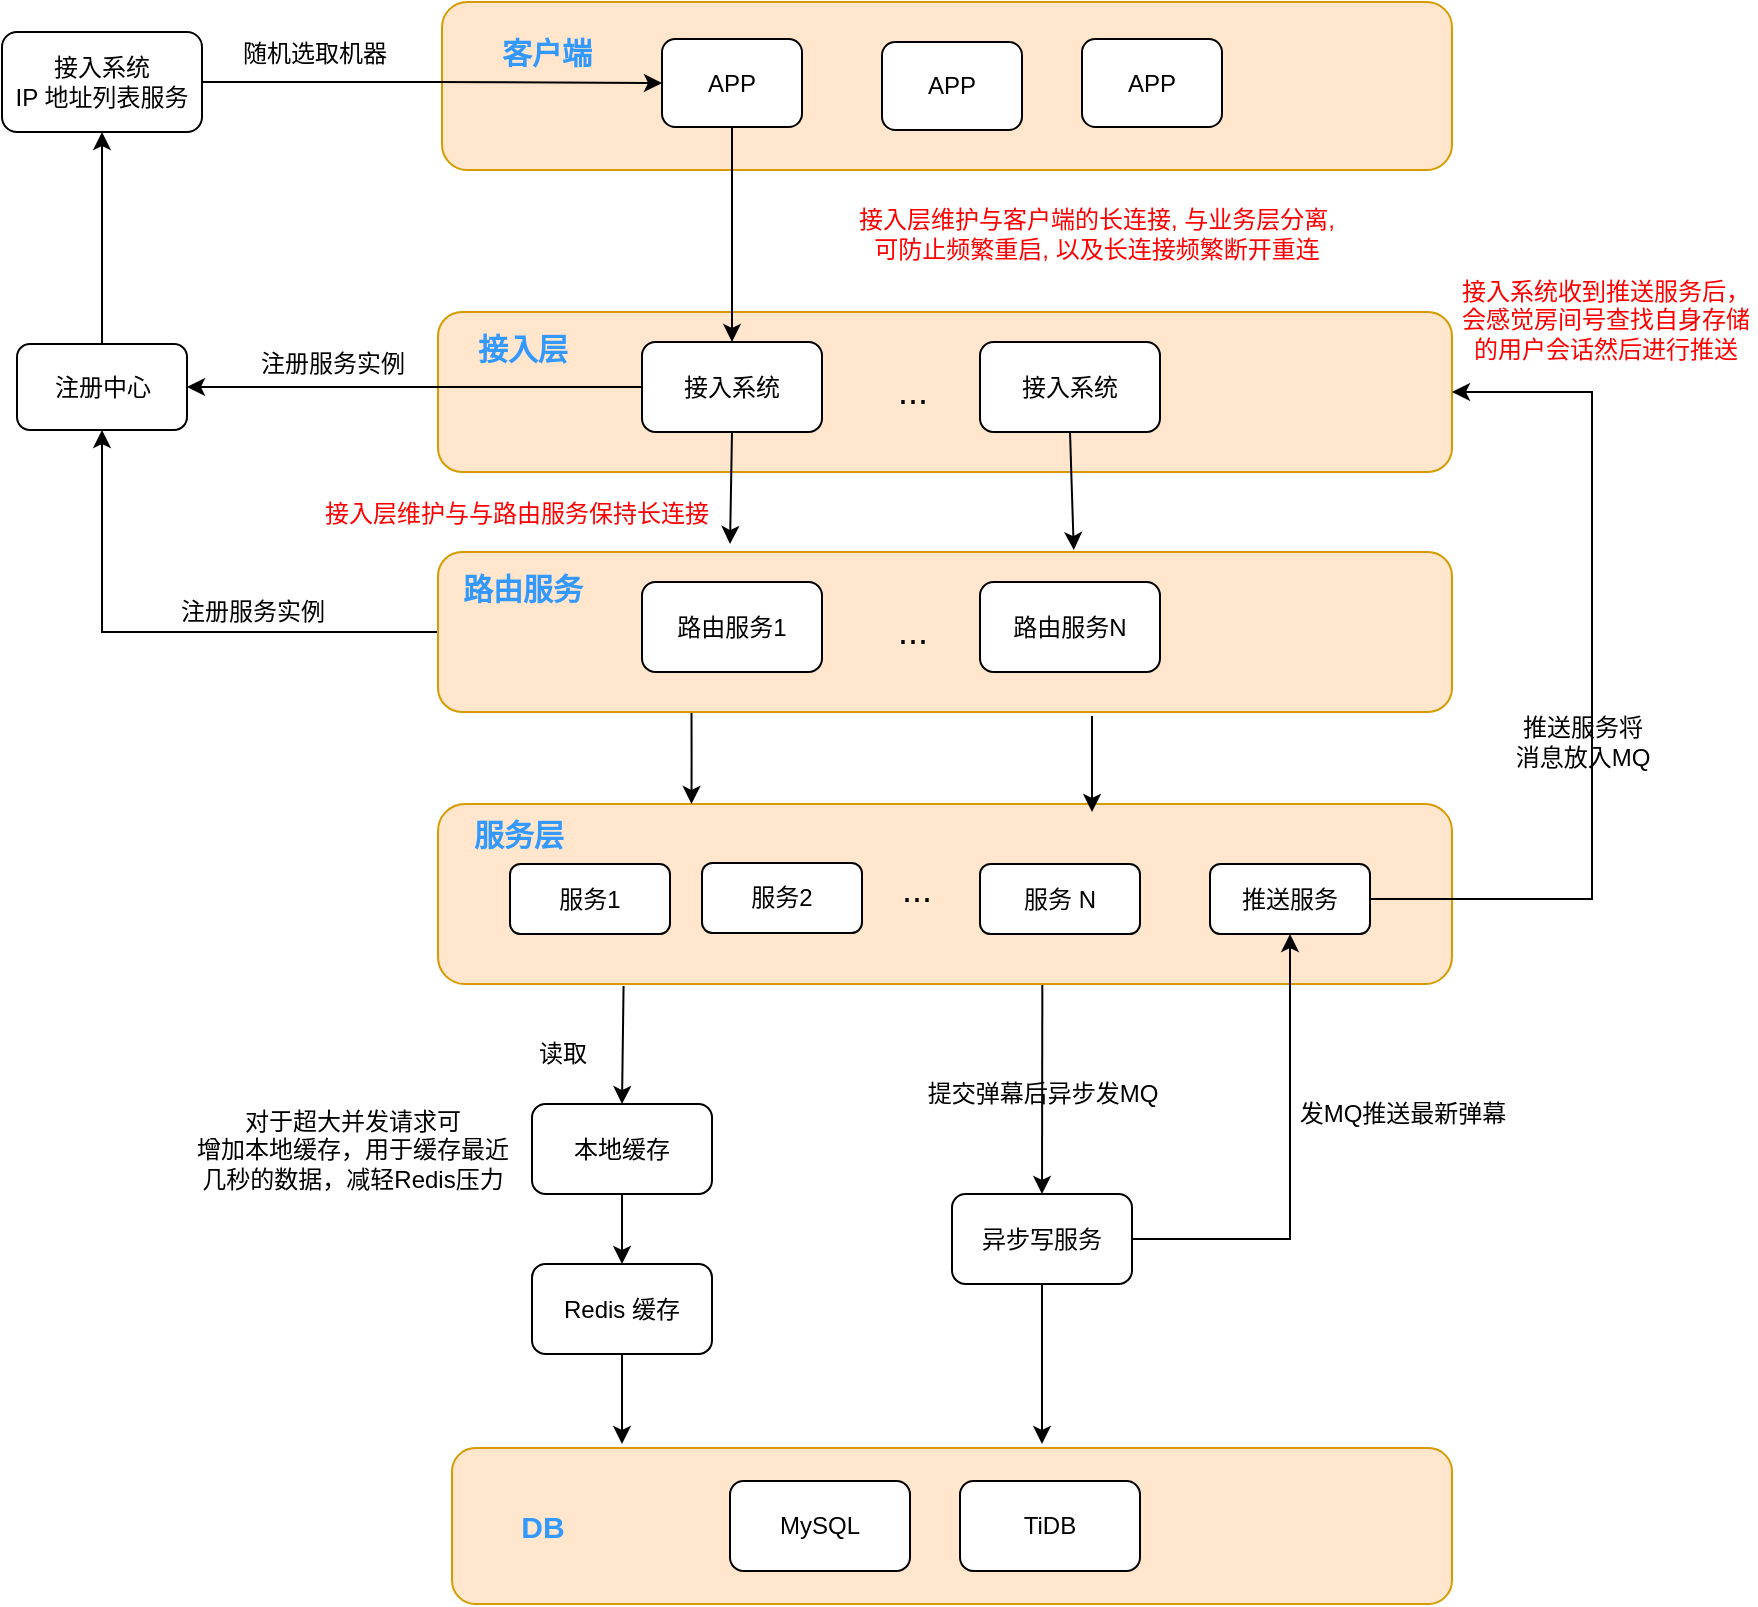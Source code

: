 <mxfile version="21.1.2" type="device">
  <diagram name="第 1 页" id="oY5g7hcKHf5gLau0a9CR">
    <mxGraphModel dx="1699" dy="1403" grid="1" gridSize="10" guides="1" tooltips="1" connect="1" arrows="1" fold="1" page="1" pageScale="1" pageWidth="827" pageHeight="1169" math="0" shadow="0">
      <root>
        <mxCell id="0" />
        <mxCell id="1" parent="0" />
        <mxCell id="tAYXmBa9l25-GKio6JQT-1" value="" style="rounded=1;whiteSpace=wrap;html=1;fillColor=#ffe6cc;strokeColor=#d79b00;" vertex="1" parent="1">
          <mxGeometry x="145" y="245" width="505" height="84" as="geometry" />
        </mxCell>
        <mxCell id="tAYXmBa9l25-GKio6JQT-2" value="" style="rounded=1;whiteSpace=wrap;html=1;fillColor=#ffe6cc;strokeColor=#d79b00;" vertex="1" parent="1">
          <mxGeometry x="143" y="400" width="507" height="80" as="geometry" />
        </mxCell>
        <mxCell id="tAYXmBa9l25-GKio6JQT-33" style="rounded=0;orthogonalLoop=1;jettySize=auto;html=1;exitX=0.5;exitY=1;exitDx=0;exitDy=0;entryX=0.288;entryY=-0.05;entryDx=0;entryDy=0;entryPerimeter=0;" edge="1" parent="1" source="tAYXmBa9l25-GKio6JQT-3" target="tAYXmBa9l25-GKio6JQT-56">
          <mxGeometry relative="1" as="geometry">
            <mxPoint x="290" y="510" as="targetPoint" />
          </mxGeometry>
        </mxCell>
        <mxCell id="tAYXmBa9l25-GKio6JQT-3" value="接入系统" style="rounded=1;whiteSpace=wrap;html=1;" vertex="1" parent="1">
          <mxGeometry x="245" y="415" width="90" height="45" as="geometry" />
        </mxCell>
        <mxCell id="tAYXmBa9l25-GKio6JQT-5" style="edgeStyle=orthogonalEdgeStyle;rounded=0;orthogonalLoop=1;jettySize=auto;html=1;exitX=0.5;exitY=1;exitDx=0;exitDy=0;entryX=0.5;entryY=0;entryDx=0;entryDy=0;" edge="1" parent="1" source="tAYXmBa9l25-GKio6JQT-6" target="tAYXmBa9l25-GKio6JQT-3">
          <mxGeometry relative="1" as="geometry" />
        </mxCell>
        <mxCell id="tAYXmBa9l25-GKio6JQT-6" value="APP" style="rounded=1;whiteSpace=wrap;html=1;" vertex="1" parent="1">
          <mxGeometry x="255" y="263.5" width="70" height="44" as="geometry" />
        </mxCell>
        <mxCell id="tAYXmBa9l25-GKio6JQT-11" style="edgeStyle=orthogonalEdgeStyle;rounded=0;orthogonalLoop=1;jettySize=auto;html=1;exitX=1;exitY=0.5;exitDx=0;exitDy=0;entryX=0;entryY=0.5;entryDx=0;entryDy=0;" edge="1" parent="1" source="tAYXmBa9l25-GKio6JQT-12" target="tAYXmBa9l25-GKio6JQT-6">
          <mxGeometry relative="1" as="geometry" />
        </mxCell>
        <mxCell id="tAYXmBa9l25-GKio6JQT-12" value="接入系统&lt;br&gt;IP 地址列表服务" style="rounded=1;whiteSpace=wrap;html=1;" vertex="1" parent="1">
          <mxGeometry x="-75" y="260" width="100" height="50" as="geometry" />
        </mxCell>
        <mxCell id="tAYXmBa9l25-GKio6JQT-13" style="edgeStyle=orthogonalEdgeStyle;rounded=0;orthogonalLoop=1;jettySize=auto;html=1;exitX=0.5;exitY=0;exitDx=0;exitDy=0;entryX=0.5;entryY=1;entryDx=0;entryDy=0;" edge="1" parent="1" source="tAYXmBa9l25-GKio6JQT-14" target="tAYXmBa9l25-GKio6JQT-12">
          <mxGeometry relative="1" as="geometry">
            <Array as="points" />
            <mxPoint x="125" y="360" as="targetPoint" />
          </mxGeometry>
        </mxCell>
        <mxCell id="tAYXmBa9l25-GKio6JQT-14" value="注册中心" style="rounded=1;whiteSpace=wrap;html=1;" vertex="1" parent="1">
          <mxGeometry x="-67.5" y="416" width="85" height="43" as="geometry" />
        </mxCell>
        <mxCell id="tAYXmBa9l25-GKio6JQT-15" value="注册服务实例" style="text;html=1;align=center;verticalAlign=middle;resizable=0;points=[];autosize=1;strokeColor=none;fillColor=none;" vertex="1" parent="1">
          <mxGeometry x="40" y="411" width="100" height="30" as="geometry" />
        </mxCell>
        <mxCell id="tAYXmBa9l25-GKio6JQT-17" value="随机选取机器" style="text;html=1;align=center;verticalAlign=middle;resizable=0;points=[];autosize=1;strokeColor=none;fillColor=none;" vertex="1" parent="1">
          <mxGeometry x="31" y="256" width="100" height="30" as="geometry" />
        </mxCell>
        <mxCell id="tAYXmBa9l25-GKio6JQT-18" style="edgeStyle=orthogonalEdgeStyle;rounded=0;orthogonalLoop=1;jettySize=auto;html=1;entryX=1;entryY=0.5;entryDx=0;entryDy=0;exitX=0;exitY=0.5;exitDx=0;exitDy=0;" edge="1" parent="1" source="tAYXmBa9l25-GKio6JQT-3" target="tAYXmBa9l25-GKio6JQT-14">
          <mxGeometry relative="1" as="geometry">
            <Array as="points" />
          </mxGeometry>
        </mxCell>
        <mxCell id="tAYXmBa9l25-GKio6JQT-19" value="..." style="text;html=1;align=center;verticalAlign=middle;resizable=0;points=[];autosize=1;strokeColor=none;fillColor=none;fontSize=18;fontColor=#000000;" vertex="1" parent="1">
          <mxGeometry x="360" y="420" width="40" height="40" as="geometry" />
        </mxCell>
        <mxCell id="tAYXmBa9l25-GKio6JQT-20" value="接入层" style="text;html=1;align=center;verticalAlign=middle;resizable=0;points=[];autosize=1;fillColor=none;fontColor=#3399FF;fontStyle=1;fontSize=15;" vertex="1" parent="1">
          <mxGeometry x="150" y="402.5" width="70" height="30" as="geometry" />
        </mxCell>
        <mxCell id="tAYXmBa9l25-GKio6JQT-22" value="客户端" style="text;html=1;align=center;verticalAlign=middle;resizable=0;points=[];autosize=1;fillColor=none;fontColor=#3399FF;fontStyle=1;fontSize=15;" vertex="1" parent="1">
          <mxGeometry x="161.5" y="255" width="70" height="30" as="geometry" />
        </mxCell>
        <mxCell id="tAYXmBa9l25-GKio6JQT-24" value="APP" style="rounded=1;whiteSpace=wrap;html=1;" vertex="1" parent="1">
          <mxGeometry x="365" y="265" width="70" height="44" as="geometry" />
        </mxCell>
        <mxCell id="tAYXmBa9l25-GKio6JQT-25" value="APP" style="rounded=1;whiteSpace=wrap;html=1;" vertex="1" parent="1">
          <mxGeometry x="465" y="263.5" width="70" height="44" as="geometry" />
        </mxCell>
        <mxCell id="tAYXmBa9l25-GKio6JQT-34" style="rounded=0;orthogonalLoop=1;jettySize=auto;html=1;exitX=0.5;exitY=1;exitDx=0;exitDy=0;entryX=0.627;entryY=-0.012;entryDx=0;entryDy=0;entryPerimeter=0;" edge="1" parent="1" source="tAYXmBa9l25-GKio6JQT-26" target="tAYXmBa9l25-GKio6JQT-56">
          <mxGeometry relative="1" as="geometry" />
        </mxCell>
        <mxCell id="tAYXmBa9l25-GKio6JQT-26" value="接入系统" style="rounded=1;whiteSpace=wrap;html=1;" vertex="1" parent="1">
          <mxGeometry x="414" y="415" width="90" height="45" as="geometry" />
        </mxCell>
        <mxCell id="tAYXmBa9l25-GKio6JQT-40" style="rounded=0;orthogonalLoop=1;jettySize=auto;html=1;exitX=0.183;exitY=1.011;exitDx=0;exitDy=0;entryX=0.5;entryY=0;entryDx=0;entryDy=0;exitPerimeter=0;" edge="1" parent="1" source="tAYXmBa9l25-GKio6JQT-27" target="tAYXmBa9l25-GKio6JQT-35">
          <mxGeometry relative="1" as="geometry" />
        </mxCell>
        <mxCell id="tAYXmBa9l25-GKio6JQT-46" style="rounded=0;orthogonalLoop=1;jettySize=auto;html=1;entryX=0.5;entryY=0;entryDx=0;entryDy=0;exitX=0.596;exitY=1;exitDx=0;exitDy=0;exitPerimeter=0;" edge="1" parent="1" source="tAYXmBa9l25-GKio6JQT-27" target="tAYXmBa9l25-GKio6JQT-44">
          <mxGeometry relative="1" as="geometry">
            <mxPoint x="445" y="746" as="sourcePoint" />
          </mxGeometry>
        </mxCell>
        <mxCell id="tAYXmBa9l25-GKio6JQT-27" value="" style="rounded=1;whiteSpace=wrap;html=1;fillColor=#ffe6cc;strokeColor=#d79b00;" vertex="1" parent="1">
          <mxGeometry x="143" y="646" width="507" height="90" as="geometry" />
        </mxCell>
        <mxCell id="tAYXmBa9l25-GKio6JQT-28" value="服务层" style="text;html=1;align=center;verticalAlign=middle;resizable=0;points=[];autosize=1;fillColor=none;fontColor=#3399FF;fontStyle=1;fontSize=15;" vertex="1" parent="1">
          <mxGeometry x="147.5" y="646" width="70" height="30" as="geometry" />
        </mxCell>
        <mxCell id="tAYXmBa9l25-GKio6JQT-29" value="服务1" style="rounded=1;whiteSpace=wrap;html=1;" vertex="1" parent="1">
          <mxGeometry x="179" y="676" width="80" height="35" as="geometry" />
        </mxCell>
        <mxCell id="tAYXmBa9l25-GKio6JQT-32" value="接入层维护与客户端的长连接, 与业务层分离, 可防止频繁重启, 以及长连接频繁断开重连" style="rounded=1;whiteSpace=wrap;html=1;fillColor=none;strokeColor=none;fontColor=#FF0000;" vertex="1" parent="1">
          <mxGeometry x="350" y="340" width="245" height="42.5" as="geometry" />
        </mxCell>
        <mxCell id="tAYXmBa9l25-GKio6JQT-41" style="edgeStyle=orthogonalEdgeStyle;rounded=0;orthogonalLoop=1;jettySize=auto;html=1;exitX=0.5;exitY=1;exitDx=0;exitDy=0;entryX=0.5;entryY=0;entryDx=0;entryDy=0;" edge="1" parent="1" source="tAYXmBa9l25-GKio6JQT-35" target="tAYXmBa9l25-GKio6JQT-36">
          <mxGeometry relative="1" as="geometry" />
        </mxCell>
        <mxCell id="tAYXmBa9l25-GKio6JQT-35" value="本地缓存" style="rounded=1;whiteSpace=wrap;html=1;" vertex="1" parent="1">
          <mxGeometry x="190" y="796" width="90" height="45" as="geometry" />
        </mxCell>
        <mxCell id="tAYXmBa9l25-GKio6JQT-42" style="rounded=0;orthogonalLoop=1;jettySize=auto;html=1;exitX=0.5;exitY=1;exitDx=0;exitDy=0;" edge="1" parent="1" source="tAYXmBa9l25-GKio6JQT-36">
          <mxGeometry relative="1" as="geometry">
            <mxPoint x="235" y="966" as="targetPoint" />
          </mxGeometry>
        </mxCell>
        <mxCell id="tAYXmBa9l25-GKio6JQT-36" value="Redis 缓存" style="rounded=1;whiteSpace=wrap;html=1;" vertex="1" parent="1">
          <mxGeometry x="190" y="876" width="90" height="45" as="geometry" />
        </mxCell>
        <mxCell id="tAYXmBa9l25-GKio6JQT-37" value="" style="rounded=1;whiteSpace=wrap;html=1;fillColor=#ffe6cc;strokeColor=#d79b00;" vertex="1" parent="1">
          <mxGeometry x="150" y="968" width="500" height="78" as="geometry" />
        </mxCell>
        <mxCell id="tAYXmBa9l25-GKio6JQT-38" value="DB" style="text;html=1;align=center;verticalAlign=middle;resizable=0;points=[];autosize=1;fillColor=none;fontColor=#3399FF;fontStyle=1;fontSize=15;" vertex="1" parent="1">
          <mxGeometry x="170" y="992" width="50" height="30" as="geometry" />
        </mxCell>
        <mxCell id="tAYXmBa9l25-GKio6JQT-39" value="MySQL" style="rounded=1;whiteSpace=wrap;html=1;" vertex="1" parent="1">
          <mxGeometry x="289" y="984.5" width="90" height="45" as="geometry" />
        </mxCell>
        <mxCell id="tAYXmBa9l25-GKio6JQT-43" value="读取" style="text;html=1;align=center;verticalAlign=middle;resizable=0;points=[];autosize=1;strokeColor=none;fillColor=none;" vertex="1" parent="1">
          <mxGeometry x="180" y="756" width="50" height="30" as="geometry" />
        </mxCell>
        <mxCell id="tAYXmBa9l25-GKio6JQT-45" style="rounded=0;orthogonalLoop=1;jettySize=auto;html=1;exitX=0.5;exitY=1;exitDx=0;exitDy=0;" edge="1" parent="1" source="tAYXmBa9l25-GKio6JQT-44">
          <mxGeometry relative="1" as="geometry">
            <mxPoint x="445" y="966" as="targetPoint" />
          </mxGeometry>
        </mxCell>
        <mxCell id="tAYXmBa9l25-GKio6JQT-49" style="rounded=0;orthogonalLoop=1;jettySize=auto;html=1;exitX=1;exitY=0.5;exitDx=0;exitDy=0;entryX=0.5;entryY=1;entryDx=0;entryDy=0;edgeStyle=orthogonalEdgeStyle;" edge="1" parent="1" source="tAYXmBa9l25-GKio6JQT-44" target="tAYXmBa9l25-GKio6JQT-48">
          <mxGeometry relative="1" as="geometry" />
        </mxCell>
        <mxCell id="tAYXmBa9l25-GKio6JQT-44" value="异步写服务" style="rounded=1;whiteSpace=wrap;html=1;" vertex="1" parent="1">
          <mxGeometry x="400" y="841" width="90" height="45" as="geometry" />
        </mxCell>
        <mxCell id="tAYXmBa9l25-GKio6JQT-47" value="提交弹幕后异步发MQ" style="text;html=1;align=center;verticalAlign=middle;resizable=0;points=[];autosize=1;strokeColor=none;fillColor=none;" vertex="1" parent="1">
          <mxGeometry x="375" y="776" width="140" height="30" as="geometry" />
        </mxCell>
        <mxCell id="tAYXmBa9l25-GKio6JQT-51" style="edgeStyle=orthogonalEdgeStyle;rounded=0;orthogonalLoop=1;jettySize=auto;html=1;exitX=1;exitY=0.5;exitDx=0;exitDy=0;entryX=1;entryY=0.5;entryDx=0;entryDy=0;" edge="1" parent="1" source="tAYXmBa9l25-GKio6JQT-48" target="tAYXmBa9l25-GKio6JQT-2">
          <mxGeometry relative="1" as="geometry">
            <mxPoint x="569" y="490" as="targetPoint" />
            <Array as="points">
              <mxPoint x="720" y="694" />
              <mxPoint x="720" y="440" />
            </Array>
          </mxGeometry>
        </mxCell>
        <mxCell id="tAYXmBa9l25-GKio6JQT-48" value="推送服务" style="rounded=1;whiteSpace=wrap;html=1;" vertex="1" parent="1">
          <mxGeometry x="529" y="676" width="80" height="35" as="geometry" />
        </mxCell>
        <mxCell id="tAYXmBa9l25-GKio6JQT-50" value="发MQ推送最新弹幕" style="text;html=1;align=center;verticalAlign=middle;resizable=0;points=[];autosize=1;strokeColor=none;fillColor=none;" vertex="1" parent="1">
          <mxGeometry x="560" y="786" width="130" height="30" as="geometry" />
        </mxCell>
        <mxCell id="tAYXmBa9l25-GKio6JQT-52" value="TiDB" style="rounded=1;whiteSpace=wrap;html=1;" vertex="1" parent="1">
          <mxGeometry x="404" y="984.5" width="90" height="45" as="geometry" />
        </mxCell>
        <mxCell id="tAYXmBa9l25-GKio6JQT-53" value="..." style="text;html=1;align=center;verticalAlign=middle;resizable=0;points=[];autosize=1;strokeColor=none;fillColor=none;fontSize=18;fontColor=#000000;" vertex="1" parent="1">
          <mxGeometry x="362" y="668.5" width="40" height="40" as="geometry" />
        </mxCell>
        <mxCell id="tAYXmBa9l25-GKio6JQT-54" value="服务2" style="rounded=1;whiteSpace=wrap;html=1;" vertex="1" parent="1">
          <mxGeometry x="275" y="675.5" width="80" height="35" as="geometry" />
        </mxCell>
        <mxCell id="tAYXmBa9l25-GKio6JQT-55" value="服务 N" style="rounded=1;whiteSpace=wrap;html=1;" vertex="1" parent="1">
          <mxGeometry x="414" y="676" width="80" height="35" as="geometry" />
        </mxCell>
        <mxCell id="tAYXmBa9l25-GKio6JQT-61" style="edgeStyle=orthogonalEdgeStyle;rounded=0;orthogonalLoop=1;jettySize=auto;html=1;exitX=0.25;exitY=1;exitDx=0;exitDy=0;entryX=0.25;entryY=0;entryDx=0;entryDy=0;" edge="1" parent="1" source="tAYXmBa9l25-GKio6JQT-56" target="tAYXmBa9l25-GKio6JQT-27">
          <mxGeometry relative="1" as="geometry" />
        </mxCell>
        <mxCell id="tAYXmBa9l25-GKio6JQT-62" style="edgeStyle=orthogonalEdgeStyle;rounded=0;orthogonalLoop=1;jettySize=auto;html=1;exitX=0.645;exitY=1.025;exitDx=0;exitDy=0;entryX=0.645;entryY=0.044;entryDx=0;entryDy=0;entryPerimeter=0;exitPerimeter=0;" edge="1" parent="1" source="tAYXmBa9l25-GKio6JQT-56" target="tAYXmBa9l25-GKio6JQT-27">
          <mxGeometry relative="1" as="geometry" />
        </mxCell>
        <mxCell id="tAYXmBa9l25-GKio6JQT-66" style="edgeStyle=orthogonalEdgeStyle;rounded=0;orthogonalLoop=1;jettySize=auto;html=1;exitX=0;exitY=0.5;exitDx=0;exitDy=0;entryX=0.5;entryY=1;entryDx=0;entryDy=0;" edge="1" parent="1" source="tAYXmBa9l25-GKio6JQT-56" target="tAYXmBa9l25-GKio6JQT-14">
          <mxGeometry relative="1" as="geometry" />
        </mxCell>
        <mxCell id="tAYXmBa9l25-GKio6JQT-56" value="" style="rounded=1;whiteSpace=wrap;html=1;fillColor=#ffe6cc;strokeColor=#d79b00;" vertex="1" parent="1">
          <mxGeometry x="143" y="520" width="507" height="80" as="geometry" />
        </mxCell>
        <mxCell id="tAYXmBa9l25-GKio6JQT-57" value="路由服务1" style="rounded=1;whiteSpace=wrap;html=1;" vertex="1" parent="1">
          <mxGeometry x="245" y="535" width="90" height="45" as="geometry" />
        </mxCell>
        <mxCell id="tAYXmBa9l25-GKio6JQT-58" value="..." style="text;html=1;align=center;verticalAlign=middle;resizable=0;points=[];autosize=1;strokeColor=none;fillColor=none;fontSize=18;fontColor=#000000;" vertex="1" parent="1">
          <mxGeometry x="360" y="540" width="40" height="40" as="geometry" />
        </mxCell>
        <mxCell id="tAYXmBa9l25-GKio6JQT-59" value="路由服务" style="text;html=1;align=center;verticalAlign=middle;resizable=0;points=[];autosize=1;fillColor=none;fontColor=#3399FF;fontStyle=1;fontSize=15;" vertex="1" parent="1">
          <mxGeometry x="145" y="522.5" width="80" height="30" as="geometry" />
        </mxCell>
        <mxCell id="tAYXmBa9l25-GKio6JQT-60" value="路由服务N" style="rounded=1;whiteSpace=wrap;html=1;" vertex="1" parent="1">
          <mxGeometry x="414" y="535" width="90" height="45" as="geometry" />
        </mxCell>
        <mxCell id="tAYXmBa9l25-GKio6JQT-63" value="接入层维护与与路由服务保持长连接" style="rounded=1;whiteSpace=wrap;html=1;fillColor=none;strokeColor=none;fontColor=#FF0000;" vertex="1" parent="1">
          <mxGeometry x="60" y="480" width="245" height="42.5" as="geometry" />
        </mxCell>
        <mxCell id="tAYXmBa9l25-GKio6JQT-64" value="接入系统收到推送服务后，会感觉房间号查找自身存储的用户会话然后进行推送" style="rounded=1;whiteSpace=wrap;html=1;fillColor=none;strokeColor=none;fontColor=#FF0000;" vertex="1" parent="1">
          <mxGeometry x="652" y="382.5" width="150" height="42.5" as="geometry" />
        </mxCell>
        <mxCell id="tAYXmBa9l25-GKio6JQT-65" value="推送服务将&lt;br&gt;消息放入MQ" style="text;html=1;align=center;verticalAlign=middle;resizable=0;points=[];autosize=1;strokeColor=none;fillColor=none;" vertex="1" parent="1">
          <mxGeometry x="670" y="595" width="90" height="40" as="geometry" />
        </mxCell>
        <mxCell id="tAYXmBa9l25-GKio6JQT-67" value="注册服务实例" style="text;html=1;align=center;verticalAlign=middle;resizable=0;points=[];autosize=1;strokeColor=none;fillColor=none;" vertex="1" parent="1">
          <mxGeometry y="535" width="100" height="30" as="geometry" />
        </mxCell>
        <mxCell id="tAYXmBa9l25-GKio6JQT-68" value="对于超大并发请求可&lt;br&gt;增加本地缓存，用于缓存最近&lt;br&gt;几秒的数据，减轻Redis压力" style="text;html=1;align=center;verticalAlign=middle;resizable=0;points=[];autosize=1;strokeColor=none;fillColor=none;" vertex="1" parent="1">
          <mxGeometry x="10" y="788.5" width="180" height="60" as="geometry" />
        </mxCell>
      </root>
    </mxGraphModel>
  </diagram>
</mxfile>
